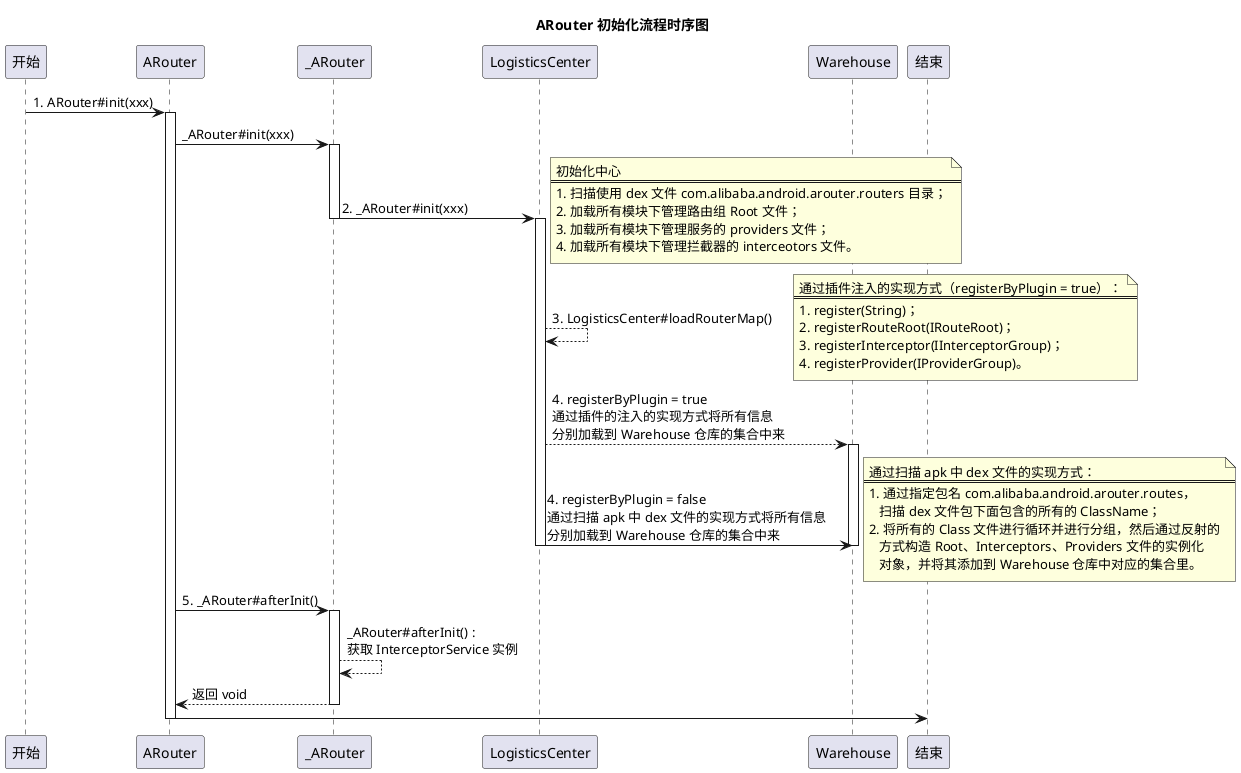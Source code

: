 @startuml
title ARouter 初始化流程时序图
开始 -> ARouter: 1. ARouter#init(xxx)
activate ARouter
ARouter -> _ARouter : _ARouter#init(xxx)
activate _ARouter
_ARouter -> LogisticsCenter : 2. _ARouter#init(xxx)
deactivate _ARouter
activate LogisticsCenter
note right
    初始化中心
    ====
    1. 扫描使用 dex 文件 com.alibaba.android.arouter.routers 目录；
    2. 加载所有模块下管理路由组 Root 文件；
    3. 加载所有模块下管理服务的 providers 文件；
    4. 加载所有模块下管理拦截器的 interceotors 文件。
end note
LogisticsCenter --> LogisticsCenter : 3. LogisticsCenter#loadRouterMap()
note right
    通过插件注入的实现方式（registerByPlugin = true）：
    ====
    1. register(String)；
    2. registerRouteRoot(IRouteRoot)；
    3. registerInterceptor(IInterceptorGroup)；
    4. registerProvider(IProviderGroup)。
end note
LogisticsCenter --> Warehouse : 4. registerByPlugin = true\n通过插件的注入的实现方式将所有信息\n分别加载到 Warehouse 仓库的集合中来
activate Warehouse
LogisticsCenter -> Warehouse : 4. registerByPlugin = false\n通过扫描 apk 中 dex 文件的实现方式将所有信息\n分别加载到 Warehouse 仓库的集合中来
note right
    通过扫描 apk 中 dex 文件的实现方式：
    ====
    1. 通过指定包名 com.alibaba.android.arouter.routes，
       扫描 dex 文件包下面包含的所有的 ClassName；
    2. 将所有的 Class 文件进行循环并进行分组，然后通过反射的
       方式构造 Root、Interceptors、Providers 文件的实例化
       对象，并将其添加到 Warehouse 仓库中对应的集合里。
end note
deactivate LogisticsCenter
deactivate Warehouse
ARouter -> _ARouter: 5. _ARouter#afterInit()
activate _ARouter
_ARouter --> _ARouter: _ARouter#afterInit() : \n获取 InterceptorService 实例
return 返回 void
ARouter -> 结束
deactivate ARouter
@enduml


